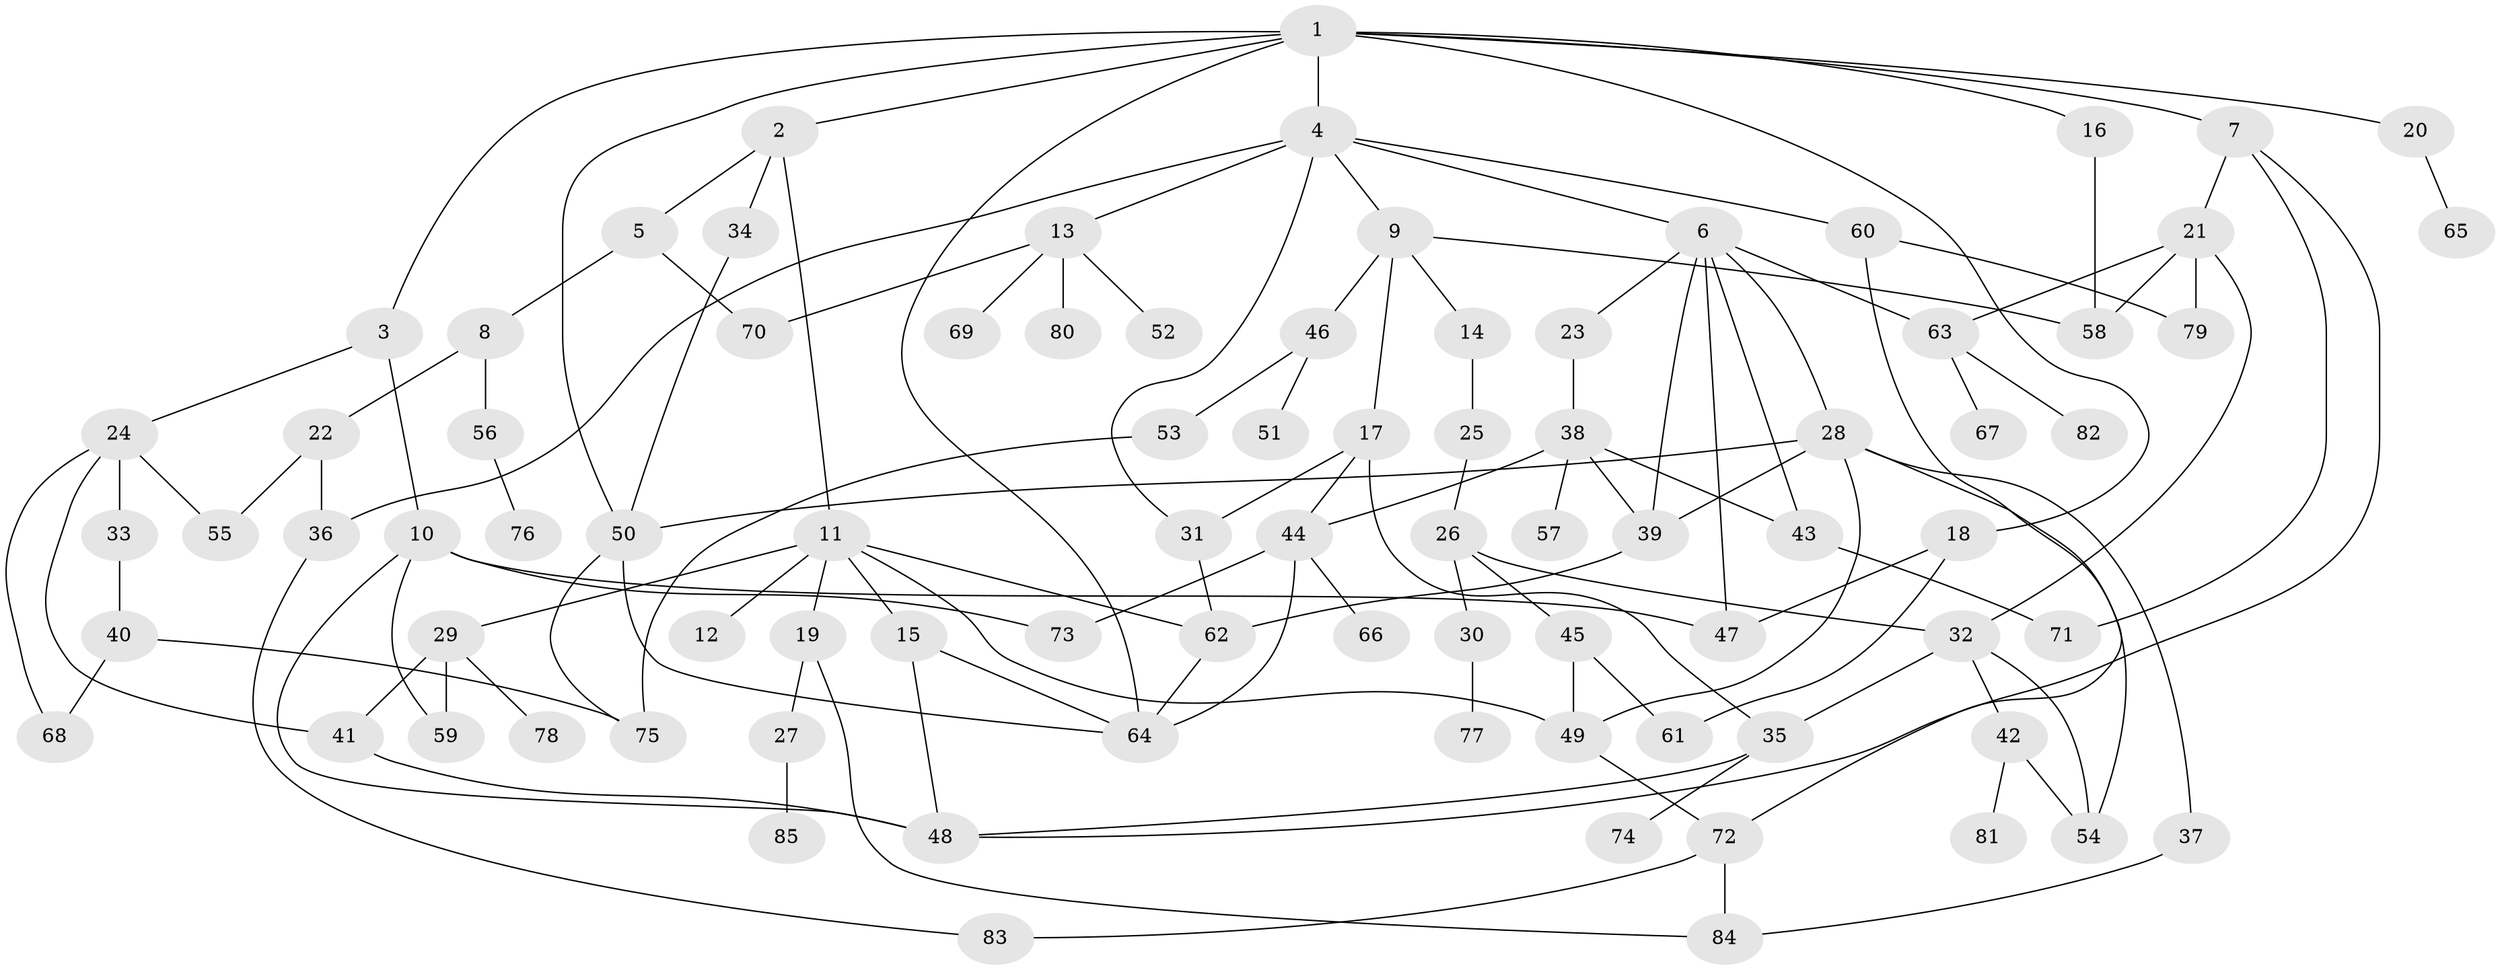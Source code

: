 // original degree distribution, {10: 0.008403361344537815, 4: 0.1092436974789916, 8: 0.025210084033613446, 3: 0.23529411764705882, 5: 0.07563025210084033, 1: 0.2605042016806723, 2: 0.2605042016806723, 6: 0.025210084033613446}
// Generated by graph-tools (version 1.1) at 2025/48/03/04/25 22:48:37]
// undirected, 85 vertices, 128 edges
graph export_dot {
  node [color=gray90,style=filled];
  1;
  2;
  3;
  4;
  5;
  6;
  7;
  8;
  9;
  10;
  11;
  12;
  13;
  14;
  15;
  16;
  17;
  18;
  19;
  20;
  21;
  22;
  23;
  24;
  25;
  26;
  27;
  28;
  29;
  30;
  31;
  32;
  33;
  34;
  35;
  36;
  37;
  38;
  39;
  40;
  41;
  42;
  43;
  44;
  45;
  46;
  47;
  48;
  49;
  50;
  51;
  52;
  53;
  54;
  55;
  56;
  57;
  58;
  59;
  60;
  61;
  62;
  63;
  64;
  65;
  66;
  67;
  68;
  69;
  70;
  71;
  72;
  73;
  74;
  75;
  76;
  77;
  78;
  79;
  80;
  81;
  82;
  83;
  84;
  85;
  1 -- 2 [weight=1.0];
  1 -- 3 [weight=1.0];
  1 -- 4 [weight=1.0];
  1 -- 7 [weight=1.0];
  1 -- 16 [weight=1.0];
  1 -- 18 [weight=1.0];
  1 -- 20 [weight=1.0];
  1 -- 50 [weight=1.0];
  1 -- 64 [weight=1.0];
  2 -- 5 [weight=1.0];
  2 -- 11 [weight=1.0];
  2 -- 34 [weight=1.0];
  3 -- 10 [weight=1.0];
  3 -- 24 [weight=1.0];
  4 -- 6 [weight=1.0];
  4 -- 9 [weight=1.0];
  4 -- 13 [weight=1.0];
  4 -- 31 [weight=1.0];
  4 -- 36 [weight=1.0];
  4 -- 60 [weight=1.0];
  5 -- 8 [weight=1.0];
  5 -- 70 [weight=1.0];
  6 -- 23 [weight=1.0];
  6 -- 28 [weight=1.0];
  6 -- 39 [weight=1.0];
  6 -- 43 [weight=1.0];
  6 -- 47 [weight=1.0];
  6 -- 63 [weight=1.0];
  7 -- 21 [weight=1.0];
  7 -- 48 [weight=1.0];
  7 -- 71 [weight=1.0];
  8 -- 22 [weight=1.0];
  8 -- 56 [weight=1.0];
  9 -- 14 [weight=1.0];
  9 -- 17 [weight=1.0];
  9 -- 46 [weight=1.0];
  9 -- 58 [weight=1.0];
  10 -- 47 [weight=1.0];
  10 -- 48 [weight=1.0];
  10 -- 59 [weight=1.0];
  10 -- 73 [weight=1.0];
  11 -- 12 [weight=1.0];
  11 -- 15 [weight=1.0];
  11 -- 19 [weight=1.0];
  11 -- 29 [weight=1.0];
  11 -- 49 [weight=1.0];
  11 -- 62 [weight=1.0];
  13 -- 52 [weight=1.0];
  13 -- 69 [weight=1.0];
  13 -- 70 [weight=1.0];
  13 -- 80 [weight=1.0];
  14 -- 25 [weight=1.0];
  15 -- 48 [weight=1.0];
  15 -- 64 [weight=1.0];
  16 -- 58 [weight=1.0];
  17 -- 31 [weight=1.0];
  17 -- 35 [weight=1.0];
  17 -- 44 [weight=1.0];
  18 -- 47 [weight=1.0];
  18 -- 61 [weight=1.0];
  19 -- 27 [weight=1.0];
  19 -- 84 [weight=1.0];
  20 -- 65 [weight=1.0];
  21 -- 32 [weight=1.0];
  21 -- 58 [weight=1.0];
  21 -- 63 [weight=1.0];
  21 -- 79 [weight=1.0];
  22 -- 36 [weight=1.0];
  22 -- 55 [weight=1.0];
  23 -- 38 [weight=1.0];
  24 -- 33 [weight=1.0];
  24 -- 41 [weight=1.0];
  24 -- 55 [weight=1.0];
  24 -- 68 [weight=1.0];
  25 -- 26 [weight=1.0];
  26 -- 30 [weight=1.0];
  26 -- 32 [weight=1.0];
  26 -- 45 [weight=1.0];
  27 -- 85 [weight=1.0];
  28 -- 37 [weight=1.0];
  28 -- 39 [weight=1.0];
  28 -- 49 [weight=1.0];
  28 -- 50 [weight=1.0];
  28 -- 54 [weight=1.0];
  29 -- 41 [weight=1.0];
  29 -- 59 [weight=1.0];
  29 -- 78 [weight=1.0];
  30 -- 77 [weight=1.0];
  31 -- 62 [weight=1.0];
  32 -- 35 [weight=1.0];
  32 -- 42 [weight=1.0];
  32 -- 54 [weight=1.0];
  33 -- 40 [weight=1.0];
  34 -- 50 [weight=1.0];
  35 -- 48 [weight=1.0];
  35 -- 74 [weight=1.0];
  36 -- 83 [weight=1.0];
  37 -- 84 [weight=1.0];
  38 -- 39 [weight=1.0];
  38 -- 43 [weight=1.0];
  38 -- 44 [weight=1.0];
  38 -- 57 [weight=1.0];
  39 -- 62 [weight=1.0];
  40 -- 68 [weight=1.0];
  40 -- 75 [weight=1.0];
  41 -- 48 [weight=1.0];
  42 -- 54 [weight=1.0];
  42 -- 81 [weight=1.0];
  43 -- 71 [weight=1.0];
  44 -- 64 [weight=1.0];
  44 -- 66 [weight=1.0];
  44 -- 73 [weight=1.0];
  45 -- 49 [weight=1.0];
  45 -- 61 [weight=1.0];
  46 -- 51 [weight=1.0];
  46 -- 53 [weight=1.0];
  49 -- 72 [weight=1.0];
  50 -- 64 [weight=1.0];
  50 -- 75 [weight=1.0];
  53 -- 75 [weight=1.0];
  56 -- 76 [weight=1.0];
  60 -- 72 [weight=1.0];
  60 -- 79 [weight=1.0];
  62 -- 64 [weight=1.0];
  63 -- 67 [weight=1.0];
  63 -- 82 [weight=1.0];
  72 -- 83 [weight=1.0];
  72 -- 84 [weight=1.0];
}
